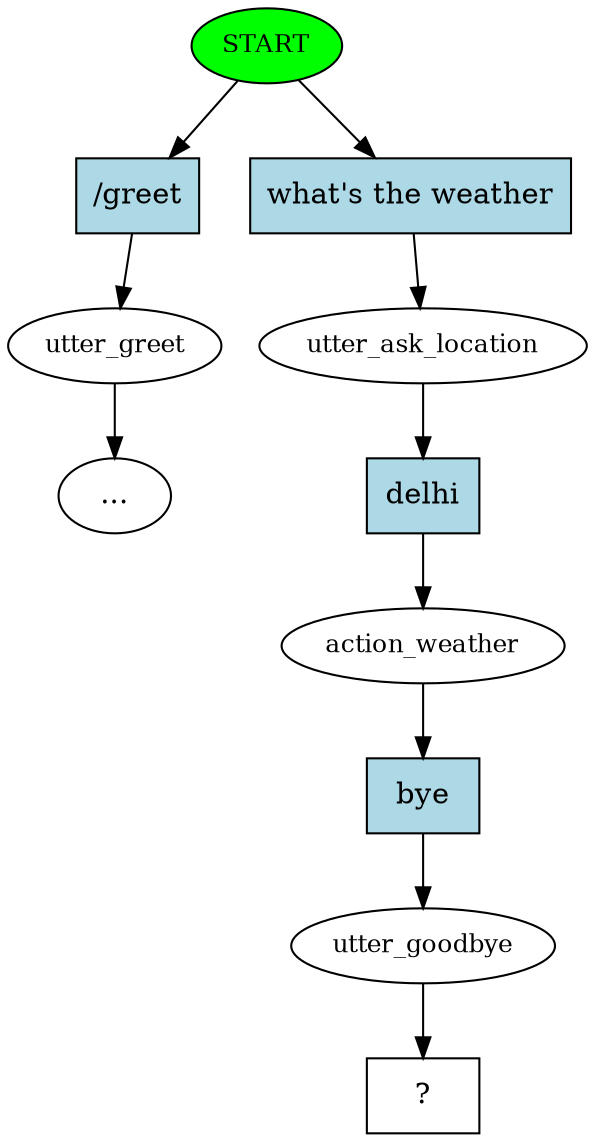 digraph  {
0 [class="start active", fillcolor=green, fontsize=12, label=START, style=filled];
1 [class="", fontsize=12, label=utter_greet];
"-6" [class=ellipsis, label="..."];
5 [class=active, fontsize=12, label=utter_ask_location];
6 [class=active, fontsize=12, label=action_weather];
7 [class=active, fontsize=12, label=utter_goodbye];
8 [class="intent dashed active", label="  ?  ", shape=rect];
9 [class=intent, fillcolor=lightblue, label="/greet", shape=rect, style=filled];
10 [class="intent active", fillcolor=lightblue, label="what's the weather", shape=rect, style=filled];
11 [class="intent active", fillcolor=lightblue, label=delhi, shape=rect, style=filled];
12 [class="intent active", fillcolor=lightblue, label=bye, shape=rect, style=filled];
0 -> 9  [class="", key=0];
0 -> 10  [class=active, key=0];
1 -> "-6"  [class="", key=NONE, label=""];
5 -> 11  [class=active, key=0];
6 -> 12  [class=active, key=0];
7 -> 8  [class=active, key=NONE, label=""];
9 -> 1  [class="", key=0];
10 -> 5  [class=active, key=0];
11 -> 6  [class=active, key=0];
12 -> 7  [class=active, key=0];
}

